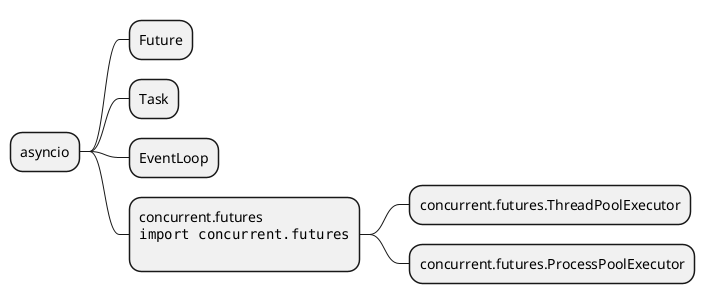 @startmindmap
* asyncio
** Future
** Task
** EventLoop
**:concurrent.futures
<code>
import concurrent.futures
</code>
;
*** concurrent.futures.ThreadPoolExecutor
*** concurrent.futures.ProcessPoolExecutor
@endmindmap